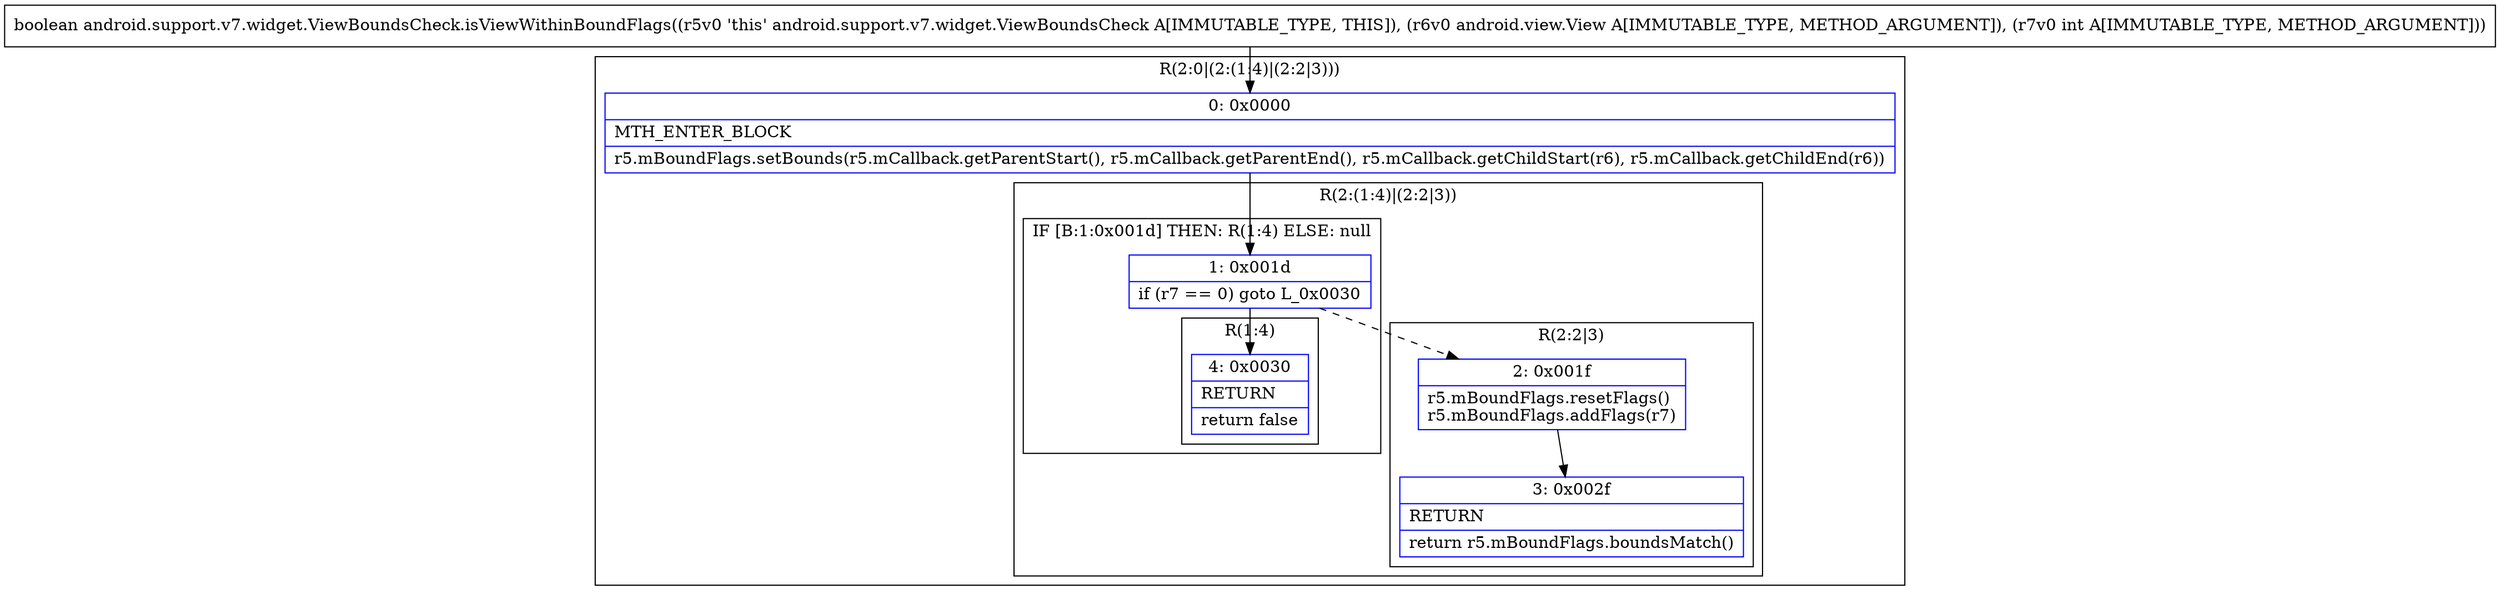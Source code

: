 digraph "CFG forandroid.support.v7.widget.ViewBoundsCheck.isViewWithinBoundFlags(Landroid\/view\/View;I)Z" {
subgraph cluster_Region_140351176 {
label = "R(2:0|(2:(1:4)|(2:2|3)))";
node [shape=record,color=blue];
Node_0 [shape=record,label="{0\:\ 0x0000|MTH_ENTER_BLOCK\l|r5.mBoundFlags.setBounds(r5.mCallback.getParentStart(), r5.mCallback.getParentEnd(), r5.mCallback.getChildStart(r6), r5.mCallback.getChildEnd(r6))\l}"];
subgraph cluster_Region_623441543 {
label = "R(2:(1:4)|(2:2|3))";
node [shape=record,color=blue];
subgraph cluster_IfRegion_1974059294 {
label = "IF [B:1:0x001d] THEN: R(1:4) ELSE: null";
node [shape=record,color=blue];
Node_1 [shape=record,label="{1\:\ 0x001d|if (r7 == 0) goto L_0x0030\l}"];
subgraph cluster_Region_890506401 {
label = "R(1:4)";
node [shape=record,color=blue];
Node_4 [shape=record,label="{4\:\ 0x0030|RETURN\l|return false\l}"];
}
}
subgraph cluster_Region_1360733981 {
label = "R(2:2|3)";
node [shape=record,color=blue];
Node_2 [shape=record,label="{2\:\ 0x001f|r5.mBoundFlags.resetFlags()\lr5.mBoundFlags.addFlags(r7)\l}"];
Node_3 [shape=record,label="{3\:\ 0x002f|RETURN\l|return r5.mBoundFlags.boundsMatch()\l}"];
}
}
}
MethodNode[shape=record,label="{boolean android.support.v7.widget.ViewBoundsCheck.isViewWithinBoundFlags((r5v0 'this' android.support.v7.widget.ViewBoundsCheck A[IMMUTABLE_TYPE, THIS]), (r6v0 android.view.View A[IMMUTABLE_TYPE, METHOD_ARGUMENT]), (r7v0 int A[IMMUTABLE_TYPE, METHOD_ARGUMENT])) }"];
MethodNode -> Node_0;
Node_0 -> Node_1;
Node_1 -> Node_2[style=dashed];
Node_1 -> Node_4;
Node_2 -> Node_3;
}

